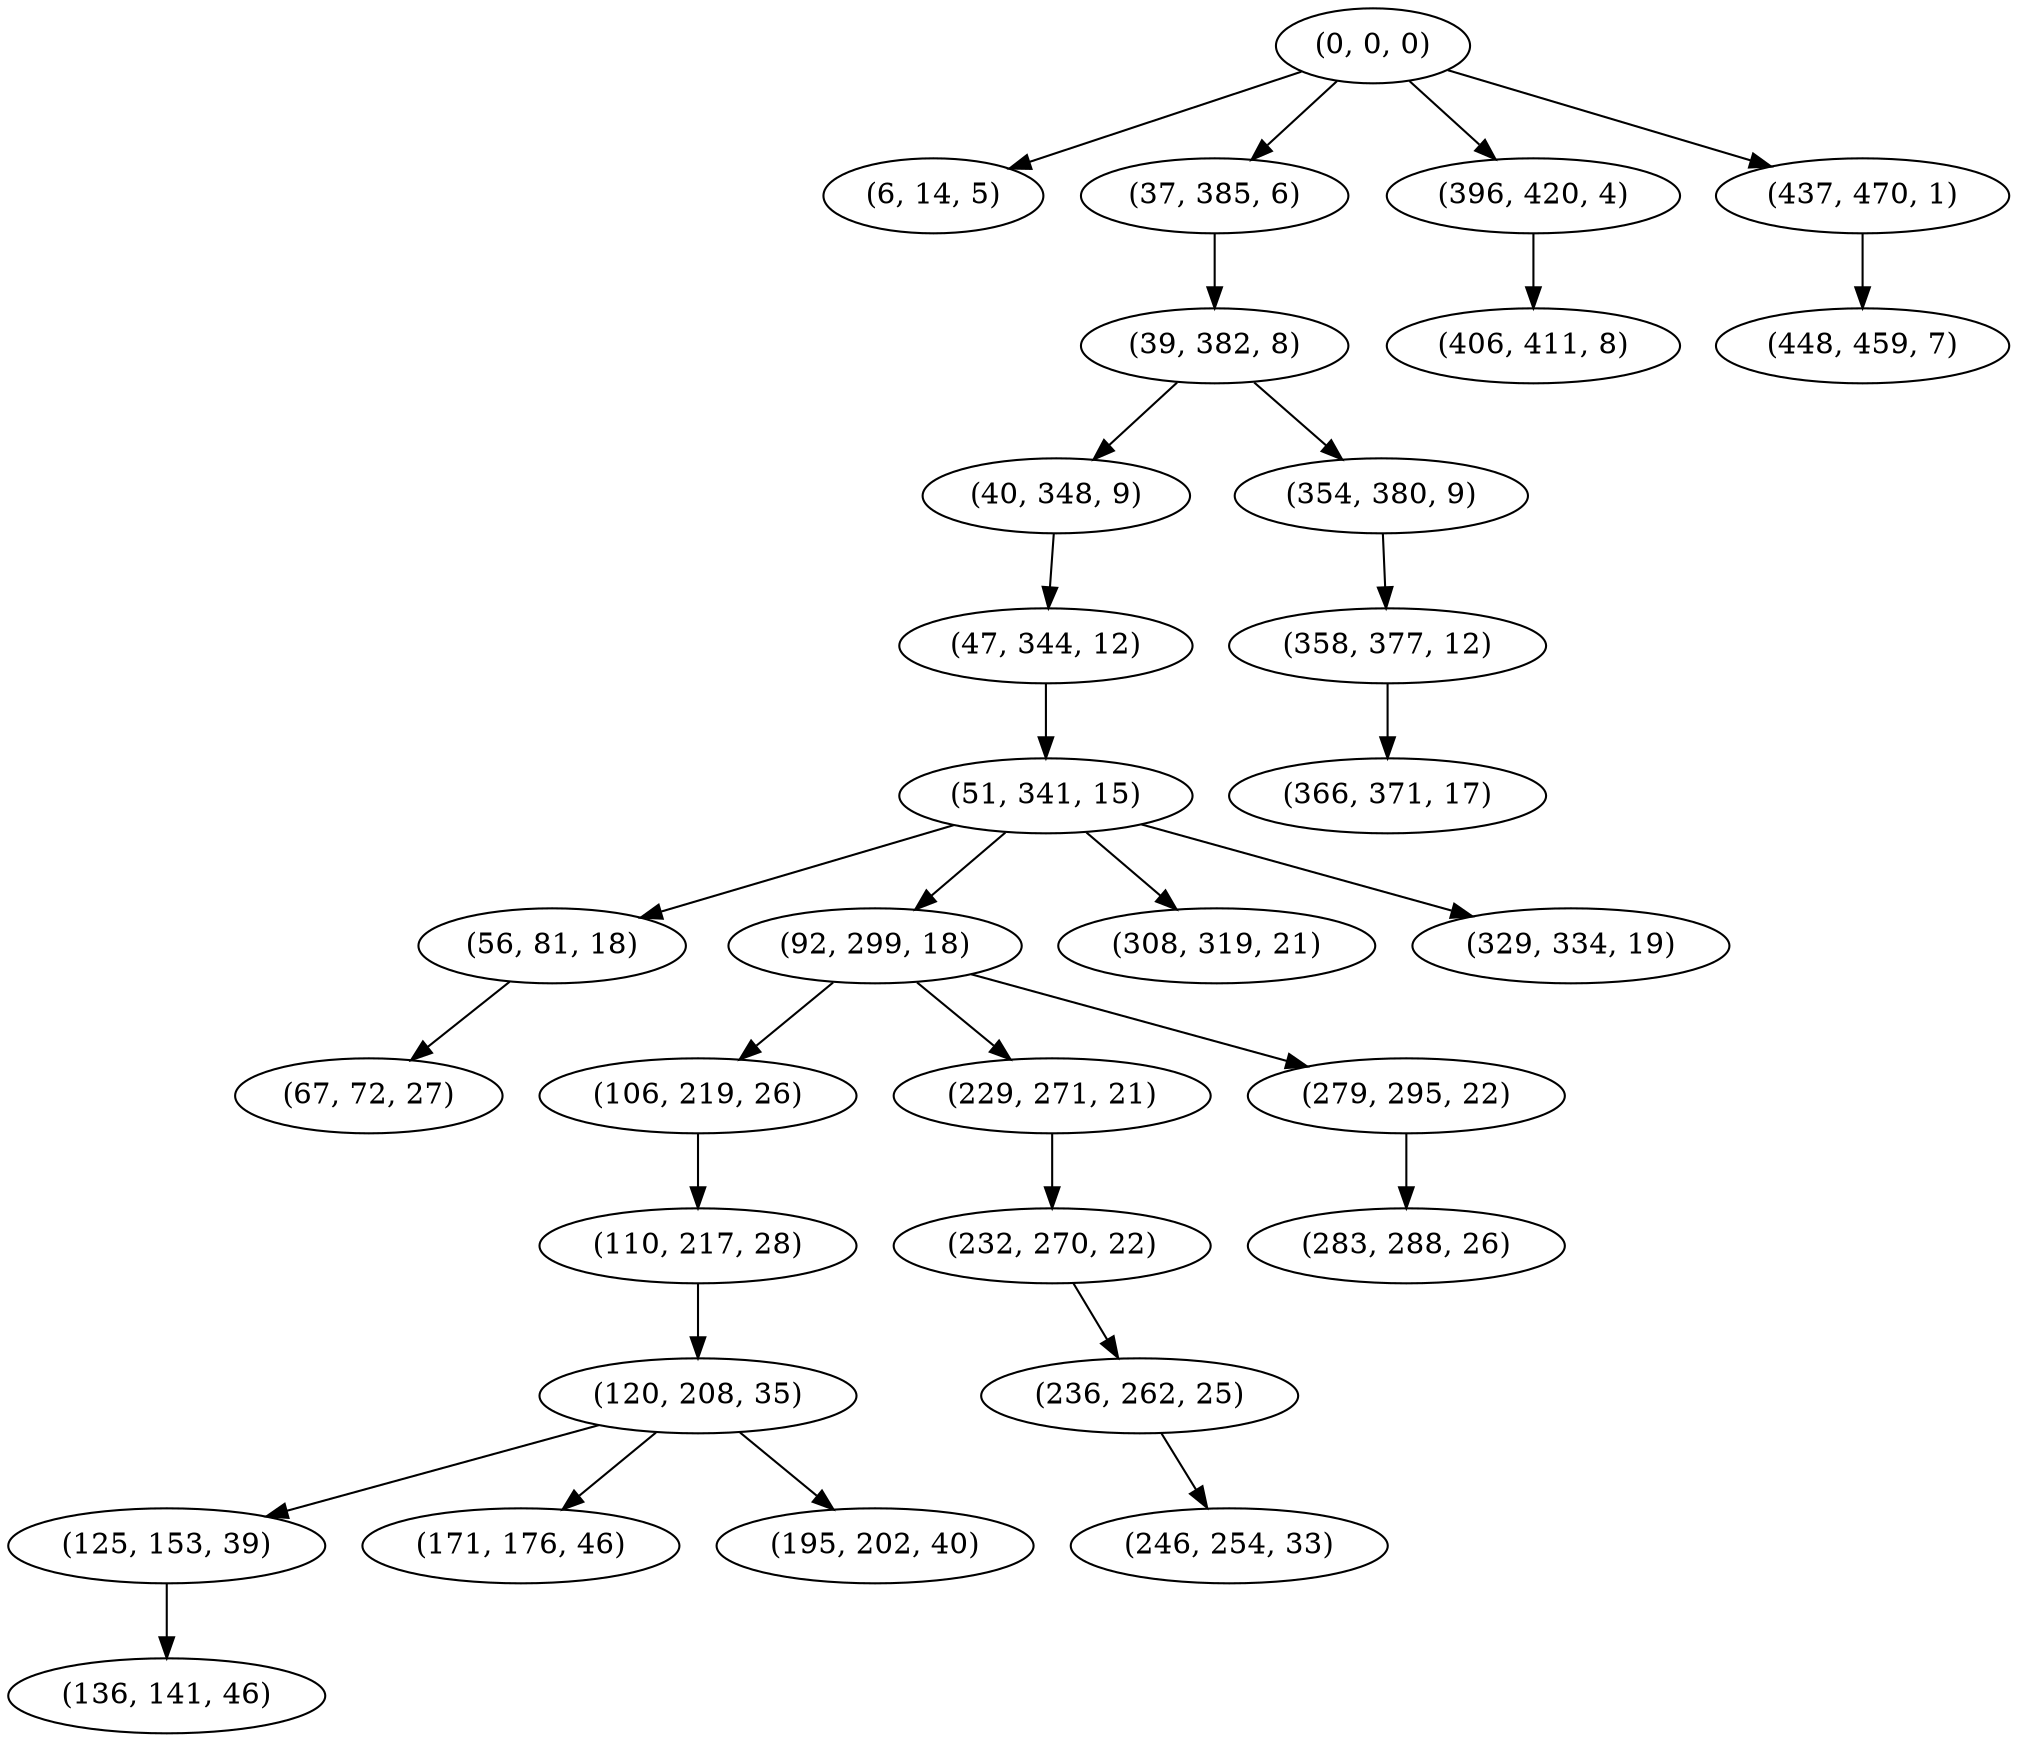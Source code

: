 digraph tree {
    "(0, 0, 0)";
    "(6, 14, 5)";
    "(37, 385, 6)";
    "(39, 382, 8)";
    "(40, 348, 9)";
    "(47, 344, 12)";
    "(51, 341, 15)";
    "(56, 81, 18)";
    "(67, 72, 27)";
    "(92, 299, 18)";
    "(106, 219, 26)";
    "(110, 217, 28)";
    "(120, 208, 35)";
    "(125, 153, 39)";
    "(136, 141, 46)";
    "(171, 176, 46)";
    "(195, 202, 40)";
    "(229, 271, 21)";
    "(232, 270, 22)";
    "(236, 262, 25)";
    "(246, 254, 33)";
    "(279, 295, 22)";
    "(283, 288, 26)";
    "(308, 319, 21)";
    "(329, 334, 19)";
    "(354, 380, 9)";
    "(358, 377, 12)";
    "(366, 371, 17)";
    "(396, 420, 4)";
    "(406, 411, 8)";
    "(437, 470, 1)";
    "(448, 459, 7)";
    "(0, 0, 0)" -> "(6, 14, 5)";
    "(0, 0, 0)" -> "(37, 385, 6)";
    "(0, 0, 0)" -> "(396, 420, 4)";
    "(0, 0, 0)" -> "(437, 470, 1)";
    "(37, 385, 6)" -> "(39, 382, 8)";
    "(39, 382, 8)" -> "(40, 348, 9)";
    "(39, 382, 8)" -> "(354, 380, 9)";
    "(40, 348, 9)" -> "(47, 344, 12)";
    "(47, 344, 12)" -> "(51, 341, 15)";
    "(51, 341, 15)" -> "(56, 81, 18)";
    "(51, 341, 15)" -> "(92, 299, 18)";
    "(51, 341, 15)" -> "(308, 319, 21)";
    "(51, 341, 15)" -> "(329, 334, 19)";
    "(56, 81, 18)" -> "(67, 72, 27)";
    "(92, 299, 18)" -> "(106, 219, 26)";
    "(92, 299, 18)" -> "(229, 271, 21)";
    "(92, 299, 18)" -> "(279, 295, 22)";
    "(106, 219, 26)" -> "(110, 217, 28)";
    "(110, 217, 28)" -> "(120, 208, 35)";
    "(120, 208, 35)" -> "(125, 153, 39)";
    "(120, 208, 35)" -> "(171, 176, 46)";
    "(120, 208, 35)" -> "(195, 202, 40)";
    "(125, 153, 39)" -> "(136, 141, 46)";
    "(229, 271, 21)" -> "(232, 270, 22)";
    "(232, 270, 22)" -> "(236, 262, 25)";
    "(236, 262, 25)" -> "(246, 254, 33)";
    "(279, 295, 22)" -> "(283, 288, 26)";
    "(354, 380, 9)" -> "(358, 377, 12)";
    "(358, 377, 12)" -> "(366, 371, 17)";
    "(396, 420, 4)" -> "(406, 411, 8)";
    "(437, 470, 1)" -> "(448, 459, 7)";
}
